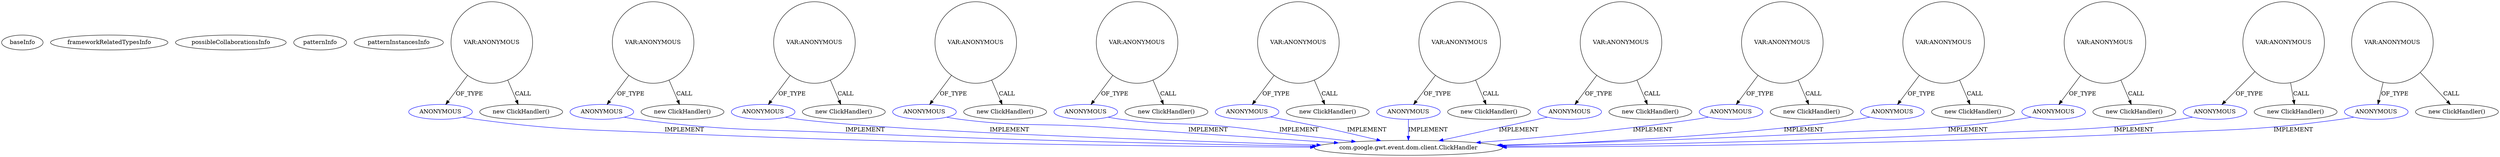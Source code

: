 digraph {
baseInfo[graphId=59,category="pattern",isAnonymous=false,possibleRelation=false]
frameworkRelatedTypesInfo[]
possibleCollaborationsInfo[]
patternInfo[frequency=2.0,patternRootClient=null]
patternInstancesInfo[0="lauflabs-gwt-garmin-api~/lauflabs-gwt-garmin-api/gwt-garmin-api-master/gwt-garmin-showcase/src/main/java/com/garmin/gwt/communicator/testing/client/Showcase.java~Showcase~3605",1="akjava-GWT-Hangouts~/akjava-GWT-Hangouts/GWT-Hangouts-master/apps/easyoverlay/src/com/akjava/gwt/hangout/easyoverlay/client/EasyOverlay.java~EasyOverlay~492"]
33[label="com.google.gwt.event.dom.client.ClickHandler",vertexType="FRAMEWORK_INTERFACE_TYPE",isFrameworkType=false]
89[label="ANONYMOUS",vertexType="REFERENCE_ANONYMOUS_DECLARATION",isFrameworkType=false,color=blue]
107[label="ANONYMOUS",vertexType="REFERENCE_ANONYMOUS_DECLARATION",isFrameworkType=false,color=blue]
32[label="ANONYMOUS",vertexType="REFERENCE_ANONYMOUS_DECLARATION",isFrameworkType=false,color=blue]
143[label="ANONYMOUS",vertexType="REFERENCE_ANONYMOUS_DECLARATION",isFrameworkType=false,color=blue]
134[label="ANONYMOUS",vertexType="REFERENCE_ANONYMOUS_DECLARATION",isFrameworkType=false,color=blue]
68[label="ANONYMOUS",vertexType="REFERENCE_ANONYMOUS_DECLARATION",isFrameworkType=false,color=blue]
41[label="ANONYMOUS",vertexType="REFERENCE_ANONYMOUS_DECLARATION",isFrameworkType=false,color=blue]
98[label="ANONYMOUS",vertexType="REFERENCE_ANONYMOUS_DECLARATION",isFrameworkType=false,color=blue]
125[label="ANONYMOUS",vertexType="REFERENCE_ANONYMOUS_DECLARATION",isFrameworkType=false,color=blue]
50[label="ANONYMOUS",vertexType="REFERENCE_ANONYMOUS_DECLARATION",isFrameworkType=false,color=blue]
77[label="ANONYMOUS",vertexType="REFERENCE_ANONYMOUS_DECLARATION",isFrameworkType=false,color=blue]
59[label="ANONYMOUS",vertexType="REFERENCE_ANONYMOUS_DECLARATION",isFrameworkType=false,color=blue]
116[label="ANONYMOUS",vertexType="REFERENCE_ANONYMOUS_DECLARATION",isFrameworkType=false,color=blue]
115[label="VAR:ANONYMOUS",vertexType="VARIABLE_EXPRESION",isFrameworkType=false,shape=circle]
67[label="VAR:ANONYMOUS",vertexType="VARIABLE_EXPRESION",isFrameworkType=false,shape=circle]
49[label="VAR:ANONYMOUS",vertexType="VARIABLE_EXPRESION",isFrameworkType=false,shape=circle]
133[label="VAR:ANONYMOUS",vertexType="VARIABLE_EXPRESION",isFrameworkType=false,shape=circle]
124[label="VAR:ANONYMOUS",vertexType="VARIABLE_EXPRESION",isFrameworkType=false,shape=circle]
31[label="VAR:ANONYMOUS",vertexType="VARIABLE_EXPRESION",isFrameworkType=false,shape=circle]
88[label="VAR:ANONYMOUS",vertexType="VARIABLE_EXPRESION",isFrameworkType=false,shape=circle]
58[label="VAR:ANONYMOUS",vertexType="VARIABLE_EXPRESION",isFrameworkType=false,shape=circle]
97[label="VAR:ANONYMOUS",vertexType="VARIABLE_EXPRESION",isFrameworkType=false,shape=circle]
40[label="VAR:ANONYMOUS",vertexType="VARIABLE_EXPRESION",isFrameworkType=false,shape=circle]
106[label="VAR:ANONYMOUS",vertexType="VARIABLE_EXPRESION",isFrameworkType=false,shape=circle]
76[label="VAR:ANONYMOUS",vertexType="VARIABLE_EXPRESION",isFrameworkType=false,shape=circle]
142[label="VAR:ANONYMOUS",vertexType="VARIABLE_EXPRESION",isFrameworkType=false,shape=circle]
75[label="new ClickHandler()",vertexType="CONSTRUCTOR_CALL",isFrameworkType=false]
30[label="new ClickHandler()",vertexType="CONSTRUCTOR_CALL",isFrameworkType=false]
132[label="new ClickHandler()",vertexType="CONSTRUCTOR_CALL",isFrameworkType=false]
96[label="new ClickHandler()",vertexType="CONSTRUCTOR_CALL",isFrameworkType=false]
39[label="new ClickHandler()",vertexType="CONSTRUCTOR_CALL",isFrameworkType=false]
105[label="new ClickHandler()",vertexType="CONSTRUCTOR_CALL",isFrameworkType=false]
66[label="new ClickHandler()",vertexType="CONSTRUCTOR_CALL",isFrameworkType=false]
114[label="new ClickHandler()",vertexType="CONSTRUCTOR_CALL",isFrameworkType=false]
48[label="new ClickHandler()",vertexType="CONSTRUCTOR_CALL",isFrameworkType=false]
123[label="new ClickHandler()",vertexType="CONSTRUCTOR_CALL",isFrameworkType=false]
57[label="new ClickHandler()",vertexType="CONSTRUCTOR_CALL",isFrameworkType=false]
141[label="new ClickHandler()",vertexType="CONSTRUCTOR_CALL",isFrameworkType=false]
87[label="new ClickHandler()",vertexType="CONSTRUCTOR_CALL",isFrameworkType=false]
77->33[label="IMPLEMENT",color=blue]
106->107[label="OF_TYPE"]
76->77[label="OF_TYPE"]
50->33[label="IMPLEMENT",color=blue]
134->33[label="IMPLEMENT",color=blue]
58->57[label="CALL"]
97->98[label="OF_TYPE"]
88->89[label="OF_TYPE"]
116->33[label="IMPLEMENT",color=blue]
98->33[label="IMPLEMENT",color=blue]
40->41[label="OF_TYPE"]
49->50[label="OF_TYPE"]
133->134[label="OF_TYPE"]
97->96[label="CALL"]
67->68[label="OF_TYPE"]
67->66[label="CALL"]
133->132[label="CALL"]
32->33[label="IMPLEMENT",color=blue]
31->30[label="CALL"]
124->123[label="CALL"]
143->33[label="IMPLEMENT",color=blue]
31->32[label="OF_TYPE"]
76->75[label="CALL"]
142->141[label="CALL"]
68->33[label="IMPLEMENT",color=blue]
107->33[label="IMPLEMENT",color=blue]
41->33[label="IMPLEMENT",color=blue]
88->87[label="CALL"]
142->143[label="OF_TYPE"]
125->33[label="IMPLEMENT",color=blue]
58->59[label="OF_TYPE"]
49->48[label="CALL"]
89->33[label="IMPLEMENT",color=blue]
40->39[label="CALL"]
106->105[label="CALL"]
124->125[label="OF_TYPE"]
115->114[label="CALL"]
59->33[label="IMPLEMENT",color=blue]
115->116[label="OF_TYPE"]
}
